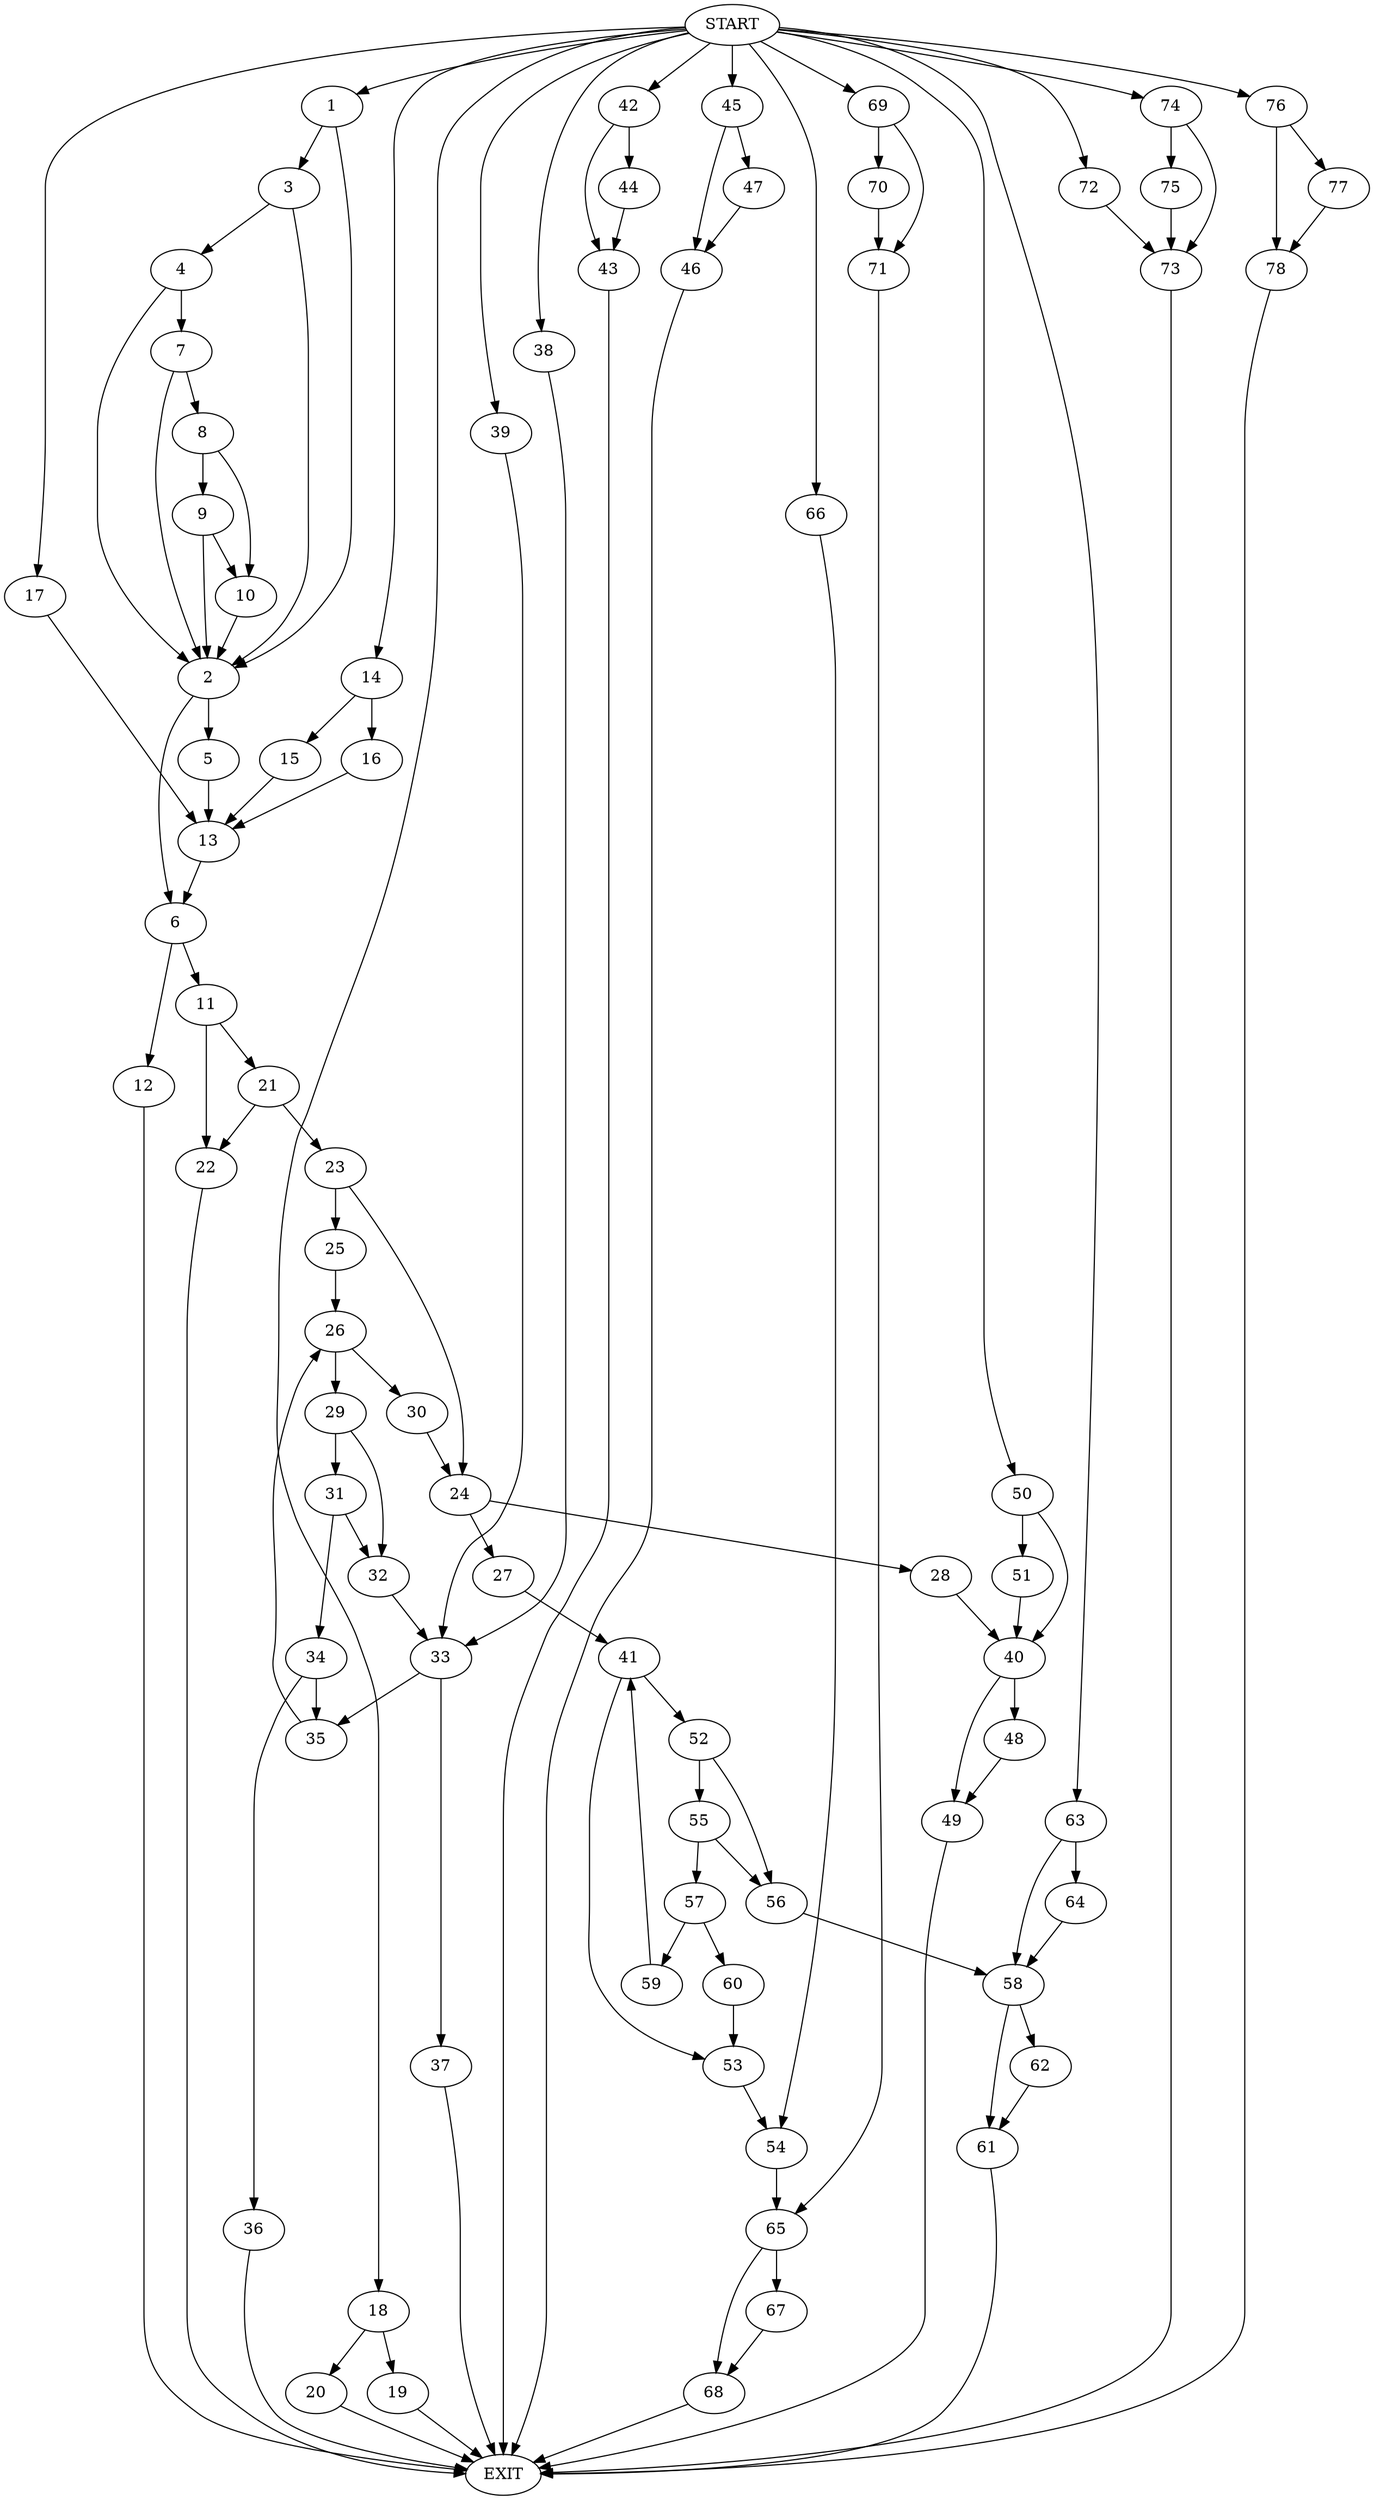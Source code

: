 digraph {
0 [label="START"]
79 [label="EXIT"]
0 -> 1
1 -> 2
1 -> 3
3 -> 4
3 -> 2
2 -> 5
2 -> 6
4 -> 7
4 -> 2
7 -> 2
7 -> 8
8 -> 9
8 -> 10
10 -> 2
9 -> 2
9 -> 10
6 -> 11
6 -> 12
5 -> 13
13 -> 6
0 -> 14
14 -> 15
14 -> 16
15 -> 13
16 -> 13
0 -> 17
17 -> 13
0 -> 18
18 -> 19
18 -> 20
19 -> 79
20 -> 79
11 -> 21
11 -> 22
12 -> 79
22 -> 79
21 -> 23
21 -> 22
23 -> 24
23 -> 25
25 -> 26
24 -> 27
24 -> 28
26 -> 29
26 -> 30
30 -> 24
29 -> 31
29 -> 32
32 -> 33
31 -> 32
31 -> 34
34 -> 35
34 -> 36
35 -> 26
36 -> 79
33 -> 37
33 -> 35
0 -> 38
38 -> 33
0 -> 39
39 -> 33
37 -> 79
28 -> 40
27 -> 41
0 -> 42
42 -> 43
42 -> 44
43 -> 79
44 -> 43
0 -> 45
45 -> 46
45 -> 47
46 -> 79
47 -> 46
40 -> 48
40 -> 49
0 -> 50
50 -> 40
50 -> 51
51 -> 40
49 -> 79
48 -> 49
41 -> 52
41 -> 53
53 -> 54
52 -> 55
52 -> 56
55 -> 57
55 -> 56
56 -> 58
57 -> 59
57 -> 60
58 -> 61
58 -> 62
0 -> 63
63 -> 58
63 -> 64
64 -> 58
62 -> 61
61 -> 79
60 -> 53
59 -> 41
54 -> 65
0 -> 66
66 -> 54
65 -> 67
65 -> 68
0 -> 69
69 -> 70
69 -> 71
70 -> 71
71 -> 65
0 -> 72
72 -> 73
73 -> 79
0 -> 74
74 -> 73
74 -> 75
75 -> 73
67 -> 68
68 -> 79
0 -> 76
76 -> 77
76 -> 78
78 -> 79
77 -> 78
}

